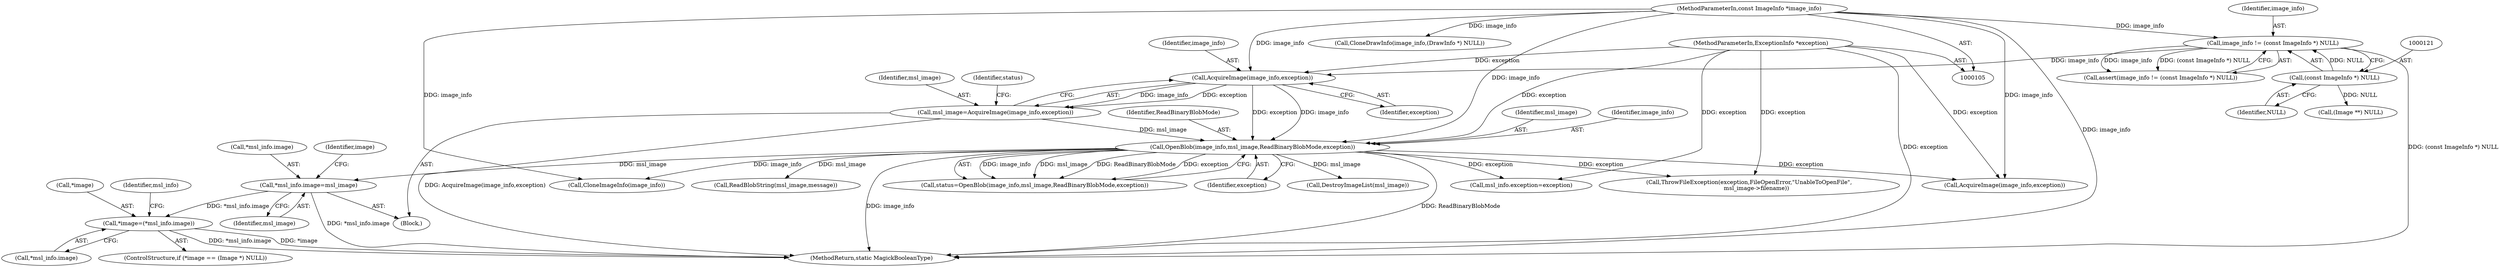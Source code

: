 digraph "0_ImageMagick_e793eb203e5e0f91f5037aed6585e81b1e27395b@pointer" {
"1000332" [label="(Call,*msl_info.image=msl_image)"];
"1000157" [label="(Call,OpenBlob(image_info,msl_image,ReadBinaryBlobMode,exception))"];
"1000152" [label="(Call,AcquireImage(image_info,exception))"];
"1000118" [label="(Call,image_info != (const ImageInfo *) NULL)"];
"1000106" [label="(MethodParameterIn,const ImageInfo *image_info)"];
"1000120" [label="(Call,(const ImageInfo *) NULL)"];
"1000108" [label="(MethodParameterIn,ExceptionInfo *exception)"];
"1000150" [label="(Call,msl_image=AcquireImage(image_info,exception))"];
"1000614" [label="(Call,*image=(*msl_info.image))"];
"1000161" [label="(Identifier,exception)"];
"1000156" [label="(Identifier,status)"];
"1000310" [label="(Call,CloneDrawInfo(image_info,(DrawInfo *) NULL))"];
"1000150" [label="(Call,msl_image=AcquireImage(image_info,exception))"];
"1000118" [label="(Call,image_info != (const ImageInfo *) NULL)"];
"1000155" [label="(Call,status=OpenBlob(image_info,msl_image,ReadBinaryBlobMode,exception))"];
"1000152" [label="(Call,AcquireImage(image_info,exception))"];
"1000333" [label="(Call,*msl_info.image)"];
"1000119" [label="(Identifier,image_info)"];
"1000337" [label="(Identifier,msl_image)"];
"1000159" [label="(Identifier,msl_image)"];
"1000198" [label="(Call,msl_info.exception=exception)"];
"1000120" [label="(Call,(const ImageInfo *) NULL)"];
"1000157" [label="(Call,OpenBlob(image_info,msl_image,ReadBinaryBlobMode,exception))"];
"1000108" [label="(MethodParameterIn,ExceptionInfo *exception)"];
"1000341" [label="(Identifier,image)"];
"1000615" [label="(Call,*image)"];
"1000117" [label="(Call,assert(image_info != (const ImageInfo *) NULL))"];
"1000176" [label="(Call,DestroyImageList(msl_image))"];
"1000614" [label="(Call,*image=(*msl_info.image))"];
"1000106" [label="(MethodParameterIn,const ImageInfo *image_info)"];
"1000332" [label="(Call,*msl_info.image=msl_image)"];
"1000158" [label="(Identifier,image_info)"];
"1000518" [label="(Call,ReadBlobString(msl_image,message))"];
"1000624" [label="(Identifier,msl_info)"];
"1000607" [label="(ControlStructure,if (*image == (Image *) NULL))"];
"1000153" [label="(Identifier,image_info)"];
"1000109" [label="(Block,)"];
"1000303" [label="(Call,CloneImageInfo(image_info))"];
"1000713" [label="(MethodReturn,static MagickBooleanType)"];
"1000154" [label="(Identifier,exception)"];
"1000122" [label="(Identifier,NULL)"];
"1000617" [label="(Call,*msl_info.image)"];
"1000160" [label="(Identifier,ReadBinaryBlobMode)"];
"1000147" [label="(Call,(Image **) NULL)"];
"1000167" [label="(Call,ThrowFileException(exception,FileOpenError,\"UnableToOpenFile\",\n        msl_image->filename))"];
"1000151" [label="(Identifier,msl_image)"];
"1000320" [label="(Call,AcquireImage(image_info,exception))"];
"1000332" -> "1000109"  [label="AST: "];
"1000332" -> "1000337"  [label="CFG: "];
"1000333" -> "1000332"  [label="AST: "];
"1000337" -> "1000332"  [label="AST: "];
"1000341" -> "1000332"  [label="CFG: "];
"1000332" -> "1000713"  [label="DDG: *msl_info.image"];
"1000157" -> "1000332"  [label="DDG: msl_image"];
"1000332" -> "1000614"  [label="DDG: *msl_info.image"];
"1000157" -> "1000155"  [label="AST: "];
"1000157" -> "1000161"  [label="CFG: "];
"1000158" -> "1000157"  [label="AST: "];
"1000159" -> "1000157"  [label="AST: "];
"1000160" -> "1000157"  [label="AST: "];
"1000161" -> "1000157"  [label="AST: "];
"1000155" -> "1000157"  [label="CFG: "];
"1000157" -> "1000713"  [label="DDG: ReadBinaryBlobMode"];
"1000157" -> "1000713"  [label="DDG: image_info"];
"1000157" -> "1000155"  [label="DDG: image_info"];
"1000157" -> "1000155"  [label="DDG: msl_image"];
"1000157" -> "1000155"  [label="DDG: ReadBinaryBlobMode"];
"1000157" -> "1000155"  [label="DDG: exception"];
"1000152" -> "1000157"  [label="DDG: image_info"];
"1000152" -> "1000157"  [label="DDG: exception"];
"1000106" -> "1000157"  [label="DDG: image_info"];
"1000150" -> "1000157"  [label="DDG: msl_image"];
"1000108" -> "1000157"  [label="DDG: exception"];
"1000157" -> "1000167"  [label="DDG: exception"];
"1000157" -> "1000176"  [label="DDG: msl_image"];
"1000157" -> "1000198"  [label="DDG: exception"];
"1000157" -> "1000303"  [label="DDG: image_info"];
"1000157" -> "1000320"  [label="DDG: exception"];
"1000157" -> "1000518"  [label="DDG: msl_image"];
"1000152" -> "1000150"  [label="AST: "];
"1000152" -> "1000154"  [label="CFG: "];
"1000153" -> "1000152"  [label="AST: "];
"1000154" -> "1000152"  [label="AST: "];
"1000150" -> "1000152"  [label="CFG: "];
"1000152" -> "1000150"  [label="DDG: image_info"];
"1000152" -> "1000150"  [label="DDG: exception"];
"1000118" -> "1000152"  [label="DDG: image_info"];
"1000106" -> "1000152"  [label="DDG: image_info"];
"1000108" -> "1000152"  [label="DDG: exception"];
"1000118" -> "1000117"  [label="AST: "];
"1000118" -> "1000120"  [label="CFG: "];
"1000119" -> "1000118"  [label="AST: "];
"1000120" -> "1000118"  [label="AST: "];
"1000117" -> "1000118"  [label="CFG: "];
"1000118" -> "1000713"  [label="DDG: (const ImageInfo *) NULL"];
"1000118" -> "1000117"  [label="DDG: image_info"];
"1000118" -> "1000117"  [label="DDG: (const ImageInfo *) NULL"];
"1000106" -> "1000118"  [label="DDG: image_info"];
"1000120" -> "1000118"  [label="DDG: NULL"];
"1000106" -> "1000105"  [label="AST: "];
"1000106" -> "1000713"  [label="DDG: image_info"];
"1000106" -> "1000303"  [label="DDG: image_info"];
"1000106" -> "1000310"  [label="DDG: image_info"];
"1000106" -> "1000320"  [label="DDG: image_info"];
"1000120" -> "1000122"  [label="CFG: "];
"1000121" -> "1000120"  [label="AST: "];
"1000122" -> "1000120"  [label="AST: "];
"1000120" -> "1000147"  [label="DDG: NULL"];
"1000108" -> "1000105"  [label="AST: "];
"1000108" -> "1000713"  [label="DDG: exception"];
"1000108" -> "1000167"  [label="DDG: exception"];
"1000108" -> "1000198"  [label="DDG: exception"];
"1000108" -> "1000320"  [label="DDG: exception"];
"1000150" -> "1000109"  [label="AST: "];
"1000151" -> "1000150"  [label="AST: "];
"1000156" -> "1000150"  [label="CFG: "];
"1000150" -> "1000713"  [label="DDG: AcquireImage(image_info,exception)"];
"1000614" -> "1000607"  [label="AST: "];
"1000614" -> "1000617"  [label="CFG: "];
"1000615" -> "1000614"  [label="AST: "];
"1000617" -> "1000614"  [label="AST: "];
"1000624" -> "1000614"  [label="CFG: "];
"1000614" -> "1000713"  [label="DDG: *msl_info.image"];
"1000614" -> "1000713"  [label="DDG: *image"];
}
